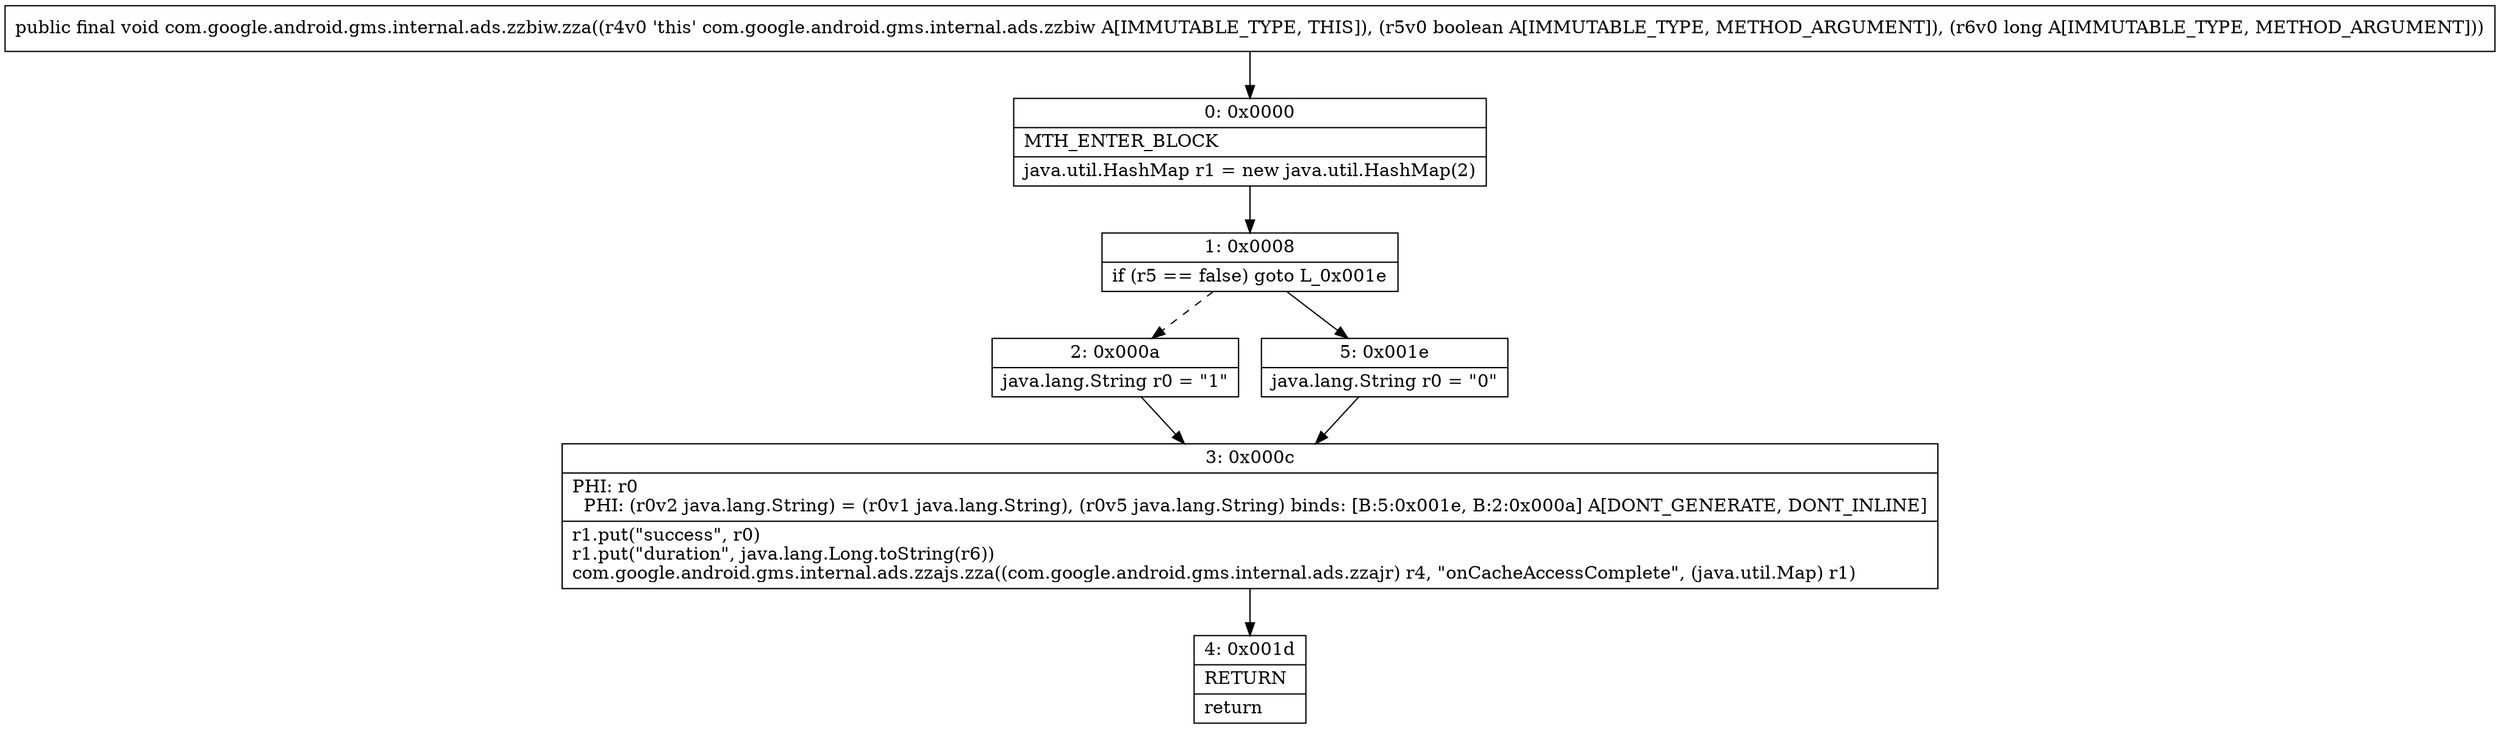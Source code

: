 digraph "CFG forcom.google.android.gms.internal.ads.zzbiw.zza(ZJ)V" {
Node_0 [shape=record,label="{0\:\ 0x0000|MTH_ENTER_BLOCK\l|java.util.HashMap r1 = new java.util.HashMap(2)\l}"];
Node_1 [shape=record,label="{1\:\ 0x0008|if (r5 == false) goto L_0x001e\l}"];
Node_2 [shape=record,label="{2\:\ 0x000a|java.lang.String r0 = \"1\"\l}"];
Node_3 [shape=record,label="{3\:\ 0x000c|PHI: r0 \l  PHI: (r0v2 java.lang.String) = (r0v1 java.lang.String), (r0v5 java.lang.String) binds: [B:5:0x001e, B:2:0x000a] A[DONT_GENERATE, DONT_INLINE]\l|r1.put(\"success\", r0)\lr1.put(\"duration\", java.lang.Long.toString(r6))\lcom.google.android.gms.internal.ads.zzajs.zza((com.google.android.gms.internal.ads.zzajr) r4, \"onCacheAccessComplete\", (java.util.Map) r1)\l}"];
Node_4 [shape=record,label="{4\:\ 0x001d|RETURN\l|return\l}"];
Node_5 [shape=record,label="{5\:\ 0x001e|java.lang.String r0 = \"0\"\l}"];
MethodNode[shape=record,label="{public final void com.google.android.gms.internal.ads.zzbiw.zza((r4v0 'this' com.google.android.gms.internal.ads.zzbiw A[IMMUTABLE_TYPE, THIS]), (r5v0 boolean A[IMMUTABLE_TYPE, METHOD_ARGUMENT]), (r6v0 long A[IMMUTABLE_TYPE, METHOD_ARGUMENT])) }"];
MethodNode -> Node_0;
Node_0 -> Node_1;
Node_1 -> Node_2[style=dashed];
Node_1 -> Node_5;
Node_2 -> Node_3;
Node_3 -> Node_4;
Node_5 -> Node_3;
}

